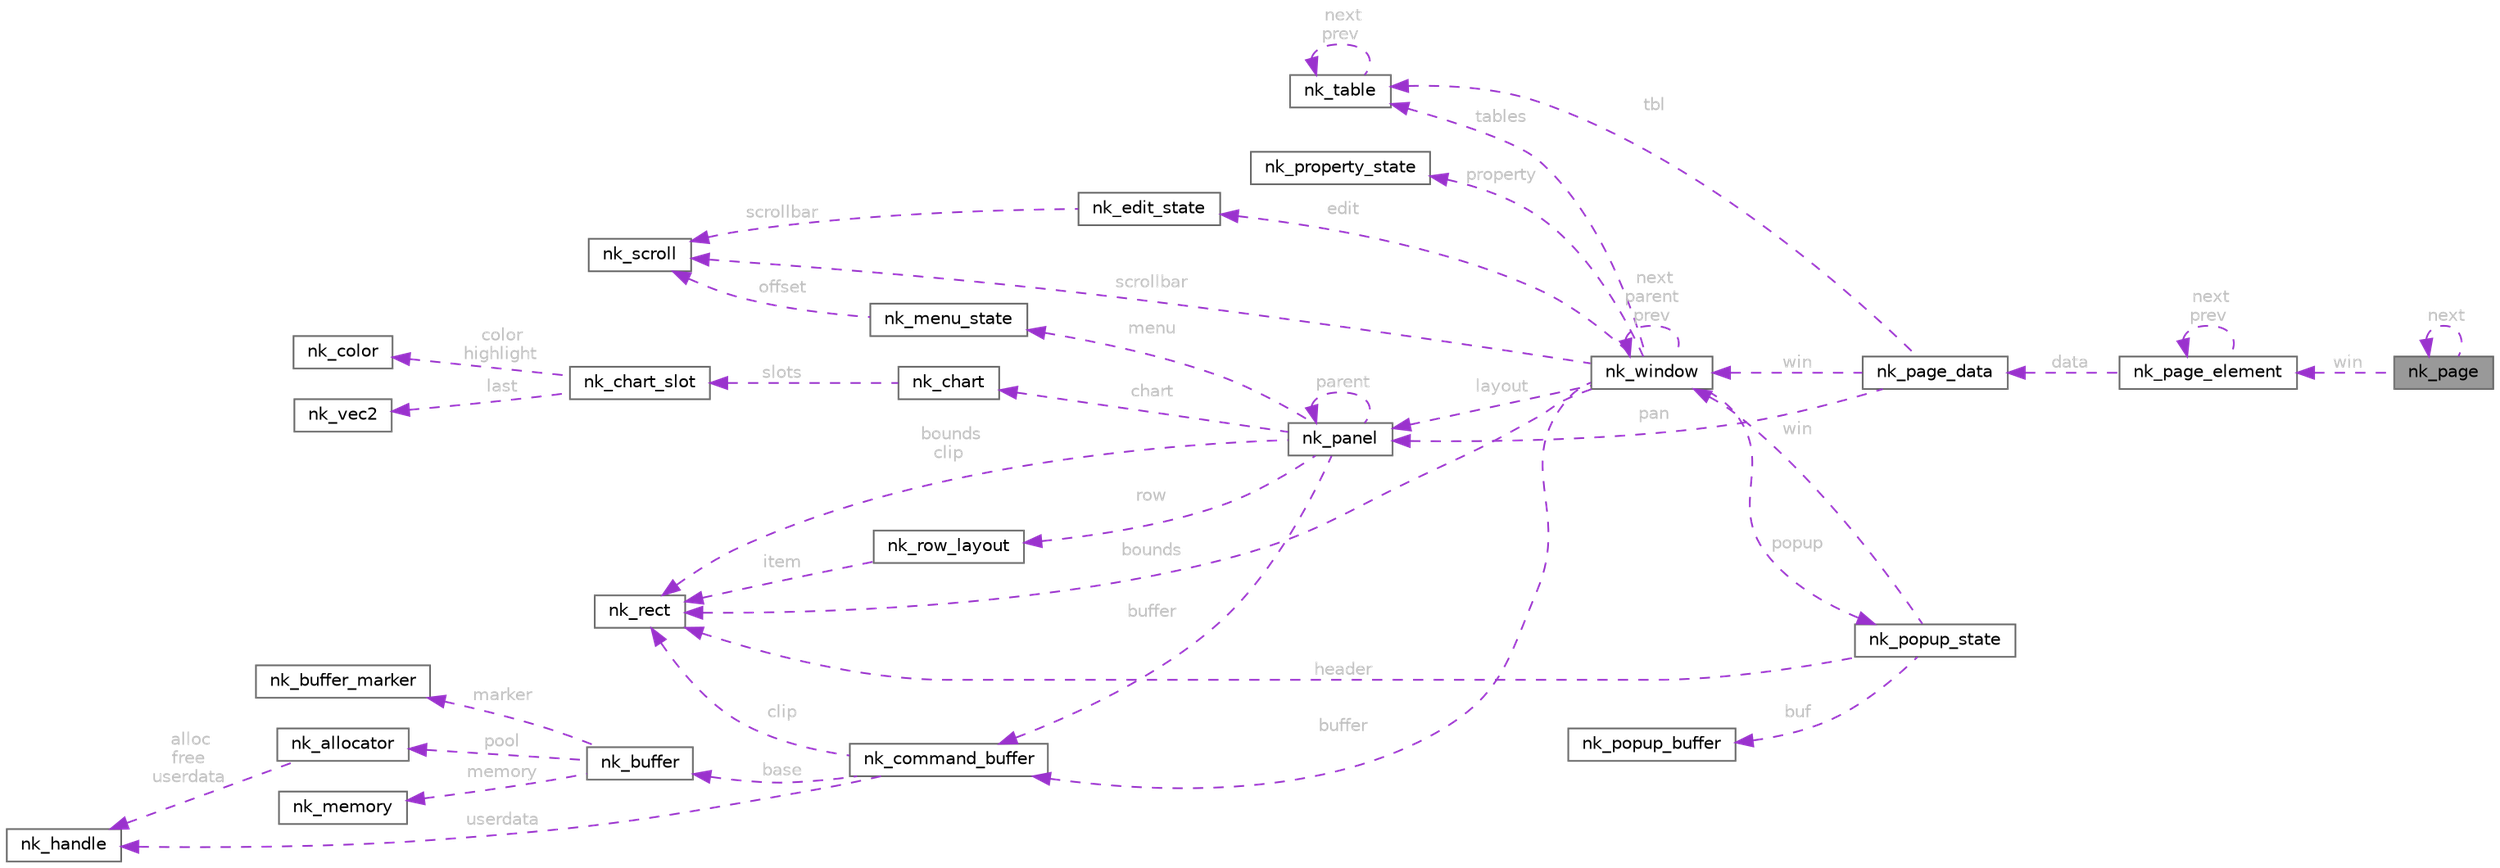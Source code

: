 digraph "nk_page"
{
 // LATEX_PDF_SIZE
  bgcolor="transparent";
  edge [fontname=Helvetica,fontsize=10,labelfontname=Helvetica,labelfontsize=10];
  node [fontname=Helvetica,fontsize=10,shape=box,height=0.2,width=0.4];
  rankdir="LR";
  Node1 [id="Node000001",label="nk_page",height=0.2,width=0.4,color="gray40", fillcolor="grey60", style="filled", fontcolor="black",tooltip=" "];
  Node1 -> Node1 [id="edge1_Node000001_Node000001",dir="back",color="darkorchid3",style="dashed",tooltip=" ",label=" next",fontcolor="grey" ];
  Node2 -> Node1 [id="edge2_Node000001_Node000002",dir="back",color="darkorchid3",style="dashed",tooltip=" ",label=" win",fontcolor="grey" ];
  Node2 [id="Node000002",label="nk_page_element",height=0.2,width=0.4,color="gray40", fillcolor="white", style="filled",URL="$structnk__page__element.html",tooltip=" "];
  Node3 -> Node2 [id="edge3_Node000002_Node000003",dir="back",color="darkorchid3",style="dashed",tooltip=" ",label=" data",fontcolor="grey" ];
  Node3 [id="Node000003",label="nk_page_data",height=0.2,width=0.4,color="gray40", fillcolor="white", style="filled",URL="$unionnk__page__data.html",tooltip=" "];
  Node4 -> Node3 [id="edge4_Node000003_Node000004",dir="back",color="darkorchid3",style="dashed",tooltip=" ",label=" tbl",fontcolor="grey" ];
  Node4 [id="Node000004",label="nk_table",height=0.2,width=0.4,color="gray40", fillcolor="white", style="filled",URL="$structnk__table.html",tooltip=" "];
  Node4 -> Node4 [id="edge5_Node000004_Node000004",dir="back",color="darkorchid3",style="dashed",tooltip=" ",label=" next\nprev",fontcolor="grey" ];
  Node5 -> Node3 [id="edge6_Node000003_Node000005",dir="back",color="darkorchid3",style="dashed",tooltip=" ",label=" pan",fontcolor="grey" ];
  Node5 [id="Node000005",label="nk_panel",height=0.2,width=0.4,color="gray40", fillcolor="white", style="filled",URL="$structnk__panel.html",tooltip=" "];
  Node6 -> Node5 [id="edge7_Node000005_Node000006",dir="back",color="darkorchid3",style="dashed",tooltip=" ",label=" bounds\nclip",fontcolor="grey" ];
  Node6 [id="Node000006",label="nk_rect",height=0.2,width=0.4,color="gray40", fillcolor="white", style="filled",URL="$structnk__rect.html",tooltip=" "];
  Node7 -> Node5 [id="edge8_Node000005_Node000007",dir="back",color="darkorchid3",style="dashed",tooltip=" ",label=" menu",fontcolor="grey" ];
  Node7 [id="Node000007",label="nk_menu_state",height=0.2,width=0.4,color="gray40", fillcolor="white", style="filled",URL="$structnk__menu__state.html",tooltip=" "];
  Node8 -> Node7 [id="edge9_Node000007_Node000008",dir="back",color="darkorchid3",style="dashed",tooltip=" ",label=" offset",fontcolor="grey" ];
  Node8 [id="Node000008",label="nk_scroll",height=0.2,width=0.4,color="gray40", fillcolor="white", style="filled",URL="$structnk__scroll.html",tooltip=" "];
  Node9 -> Node5 [id="edge10_Node000005_Node000009",dir="back",color="darkorchid3",style="dashed",tooltip=" ",label=" row",fontcolor="grey" ];
  Node9 [id="Node000009",label="nk_row_layout",height=0.2,width=0.4,color="gray40", fillcolor="white", style="filled",URL="$structnk__row__layout.html",tooltip=" "];
  Node6 -> Node9 [id="edge11_Node000009_Node000006",dir="back",color="darkorchid3",style="dashed",tooltip=" ",label=" item",fontcolor="grey" ];
  Node10 -> Node5 [id="edge12_Node000005_Node000010",dir="back",color="darkorchid3",style="dashed",tooltip=" ",label=" chart",fontcolor="grey" ];
  Node10 [id="Node000010",label="nk_chart",height=0.2,width=0.4,color="gray40", fillcolor="white", style="filled",URL="$structnk__chart.html",tooltip=" "];
  Node11 -> Node10 [id="edge13_Node000010_Node000011",dir="back",color="darkorchid3",style="dashed",tooltip=" ",label=" slots",fontcolor="grey" ];
  Node11 [id="Node000011",label="nk_chart_slot",height=0.2,width=0.4,color="gray40", fillcolor="white", style="filled",URL="$structnk__chart__slot.html",tooltip=" "];
  Node12 -> Node11 [id="edge14_Node000011_Node000012",dir="back",color="darkorchid3",style="dashed",tooltip=" ",label=" color\nhighlight",fontcolor="grey" ];
  Node12 [id="Node000012",label="nk_color",height=0.2,width=0.4,color="gray40", fillcolor="white", style="filled",URL="$structnk__color.html",tooltip=" "];
  Node13 -> Node11 [id="edge15_Node000011_Node000013",dir="back",color="darkorchid3",style="dashed",tooltip=" ",label=" last",fontcolor="grey" ];
  Node13 [id="Node000013",label="nk_vec2",height=0.2,width=0.4,color="gray40", fillcolor="white", style="filled",URL="$structnk__vec2.html",tooltip=" "];
  Node14 -> Node5 [id="edge16_Node000005_Node000014",dir="back",color="darkorchid3",style="dashed",tooltip=" ",label=" buffer",fontcolor="grey" ];
  Node14 [id="Node000014",label="nk_command_buffer",height=0.2,width=0.4,color="gray40", fillcolor="white", style="filled",URL="$structnk__command__buffer.html",tooltip=" "];
  Node15 -> Node14 [id="edge17_Node000014_Node000015",dir="back",color="darkorchid3",style="dashed",tooltip=" ",label=" base",fontcolor="grey" ];
  Node15 [id="Node000015",label="nk_buffer",height=0.2,width=0.4,color="gray40", fillcolor="white", style="filled",URL="$structnk__buffer.html",tooltip=" "];
  Node16 -> Node15 [id="edge18_Node000015_Node000016",dir="back",color="darkorchid3",style="dashed",tooltip=" ",label=" marker",fontcolor="grey" ];
  Node16 [id="Node000016",label="nk_buffer_marker",height=0.2,width=0.4,color="gray40", fillcolor="white", style="filled",URL="$structnk__buffer__marker.html",tooltip=" "];
  Node17 -> Node15 [id="edge19_Node000015_Node000017",dir="back",color="darkorchid3",style="dashed",tooltip=" ",label=" pool",fontcolor="grey" ];
  Node17 [id="Node000017",label="nk_allocator",height=0.2,width=0.4,color="gray40", fillcolor="white", style="filled",URL="$structnk__allocator.html",tooltip=" "];
  Node18 -> Node17 [id="edge20_Node000017_Node000018",dir="back",color="darkorchid3",style="dashed",tooltip=" ",label=" alloc\nfree\nuserdata",fontcolor="grey" ];
  Node18 [id="Node000018",label="nk_handle",height=0.2,width=0.4,color="gray40", fillcolor="white", style="filled",URL="$unionnk__handle.html",tooltip=" "];
  Node19 -> Node15 [id="edge21_Node000015_Node000019",dir="back",color="darkorchid3",style="dashed",tooltip=" ",label=" memory",fontcolor="grey" ];
  Node19 [id="Node000019",label="nk_memory",height=0.2,width=0.4,color="gray40", fillcolor="white", style="filled",URL="$structnk__memory.html",tooltip=" "];
  Node6 -> Node14 [id="edge22_Node000014_Node000006",dir="back",color="darkorchid3",style="dashed",tooltip=" ",label=" clip",fontcolor="grey" ];
  Node18 -> Node14 [id="edge23_Node000014_Node000018",dir="back",color="darkorchid3",style="dashed",tooltip=" ",label=" userdata",fontcolor="grey" ];
  Node5 -> Node5 [id="edge24_Node000005_Node000005",dir="back",color="darkorchid3",style="dashed",tooltip=" ",label=" parent",fontcolor="grey" ];
  Node20 -> Node3 [id="edge25_Node000003_Node000020",dir="back",color="darkorchid3",style="dashed",tooltip=" ",label=" win",fontcolor="grey" ];
  Node20 [id="Node000020",label="nk_window",height=0.2,width=0.4,color="gray40", fillcolor="white", style="filled",URL="$structnk__window.html",tooltip=" "];
  Node6 -> Node20 [id="edge26_Node000020_Node000006",dir="back",color="darkorchid3",style="dashed",tooltip=" ",label=" bounds",fontcolor="grey" ];
  Node8 -> Node20 [id="edge27_Node000020_Node000008",dir="back",color="darkorchid3",style="dashed",tooltip=" ",label=" scrollbar",fontcolor="grey" ];
  Node14 -> Node20 [id="edge28_Node000020_Node000014",dir="back",color="darkorchid3",style="dashed",tooltip=" ",label=" buffer",fontcolor="grey" ];
  Node5 -> Node20 [id="edge29_Node000020_Node000005",dir="back",color="darkorchid3",style="dashed",tooltip=" ",label=" layout",fontcolor="grey" ];
  Node21 -> Node20 [id="edge30_Node000020_Node000021",dir="back",color="darkorchid3",style="dashed",tooltip=" ",label=" property",fontcolor="grey" ];
  Node21 [id="Node000021",label="nk_property_state",height=0.2,width=0.4,color="gray40", fillcolor="white", style="filled",URL="$structnk__property__state.html",tooltip=" "];
  Node22 -> Node20 [id="edge31_Node000020_Node000022",dir="back",color="darkorchid3",style="dashed",tooltip=" ",label=" popup",fontcolor="grey" ];
  Node22 [id="Node000022",label="nk_popup_state",height=0.2,width=0.4,color="gray40", fillcolor="white", style="filled",URL="$structnk__popup__state.html",tooltip=" "];
  Node20 -> Node22 [id="edge32_Node000022_Node000020",dir="back",color="darkorchid3",style="dashed",tooltip=" ",label=" win",fontcolor="grey" ];
  Node23 -> Node22 [id="edge33_Node000022_Node000023",dir="back",color="darkorchid3",style="dashed",tooltip=" ",label=" buf",fontcolor="grey" ];
  Node23 [id="Node000023",label="nk_popup_buffer",height=0.2,width=0.4,color="gray40", fillcolor="white", style="filled",URL="$structnk__popup__buffer.html",tooltip=" "];
  Node6 -> Node22 [id="edge34_Node000022_Node000006",dir="back",color="darkorchid3",style="dashed",tooltip=" ",label=" header",fontcolor="grey" ];
  Node24 -> Node20 [id="edge35_Node000020_Node000024",dir="back",color="darkorchid3",style="dashed",tooltip=" ",label=" edit",fontcolor="grey" ];
  Node24 [id="Node000024",label="nk_edit_state",height=0.2,width=0.4,color="gray40", fillcolor="white", style="filled",URL="$structnk__edit__state.html",tooltip=" "];
  Node8 -> Node24 [id="edge36_Node000024_Node000008",dir="back",color="darkorchid3",style="dashed",tooltip=" ",label=" scrollbar",fontcolor="grey" ];
  Node4 -> Node20 [id="edge37_Node000020_Node000004",dir="back",color="darkorchid3",style="dashed",tooltip=" ",label=" tables",fontcolor="grey" ];
  Node20 -> Node20 [id="edge38_Node000020_Node000020",dir="back",color="darkorchid3",style="dashed",tooltip=" ",label=" next\nparent\nprev",fontcolor="grey" ];
  Node2 -> Node2 [id="edge39_Node000002_Node000002",dir="back",color="darkorchid3",style="dashed",tooltip=" ",label=" next\nprev",fontcolor="grey" ];
}
